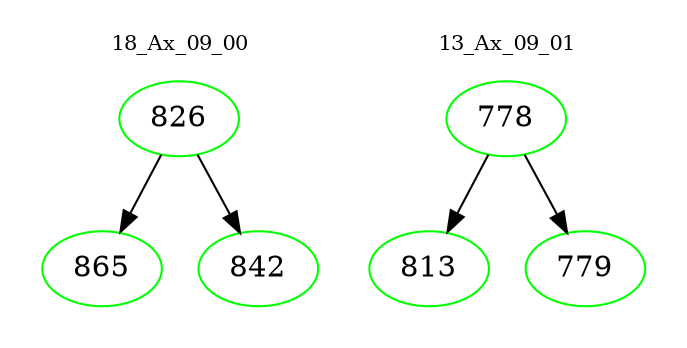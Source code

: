 digraph{
subgraph cluster_0 {
color = white
label = "18_Ax_09_00";
fontsize=10;
T0_826 [label="826", color="green"]
T0_826 -> T0_865 [color="black"]
T0_865 [label="865", color="green"]
T0_826 -> T0_842 [color="black"]
T0_842 [label="842", color="green"]
}
subgraph cluster_1 {
color = white
label = "13_Ax_09_01";
fontsize=10;
T1_778 [label="778", color="green"]
T1_778 -> T1_813 [color="black"]
T1_813 [label="813", color="green"]
T1_778 -> T1_779 [color="black"]
T1_779 [label="779", color="green"]
}
}
